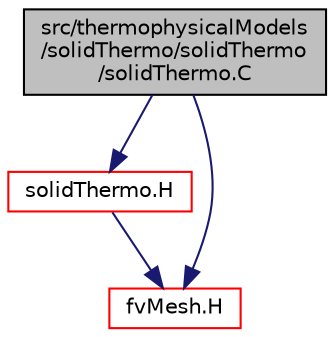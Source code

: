 digraph "src/thermophysicalModels/solidThermo/solidThermo/solidThermo.C"
{
  bgcolor="transparent";
  edge [fontname="Helvetica",fontsize="10",labelfontname="Helvetica",labelfontsize="10"];
  node [fontname="Helvetica",fontsize="10",shape=record];
  Node0 [label="src/thermophysicalModels\l/solidThermo/solidThermo\l/solidThermo.C",height=0.2,width=0.4,color="black", fillcolor="grey75", style="filled", fontcolor="black"];
  Node0 -> Node1 [color="midnightblue",fontsize="10",style="solid",fontname="Helvetica"];
  Node1 [label="solidThermo.H",height=0.2,width=0.4,color="red",URL="$a16841.html"];
  Node1 -> Node187 [color="midnightblue",fontsize="10",style="solid",fontname="Helvetica"];
  Node187 [label="fvMesh.H",height=0.2,width=0.4,color="red",URL="$a03719.html"];
  Node0 -> Node187 [color="midnightblue",fontsize="10",style="solid",fontname="Helvetica"];
}
